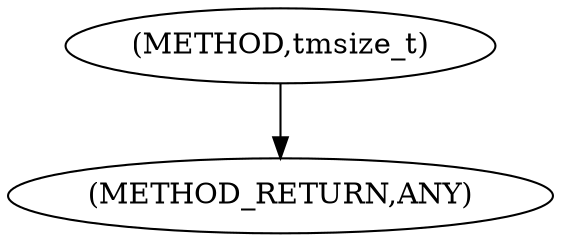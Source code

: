 digraph "tmsize_t" {  
"99952" [label = <(METHOD,tmsize_t)> ]
"99954" [label = <(METHOD_RETURN,ANY)> ]
  "99952" -> "99954" 
}
